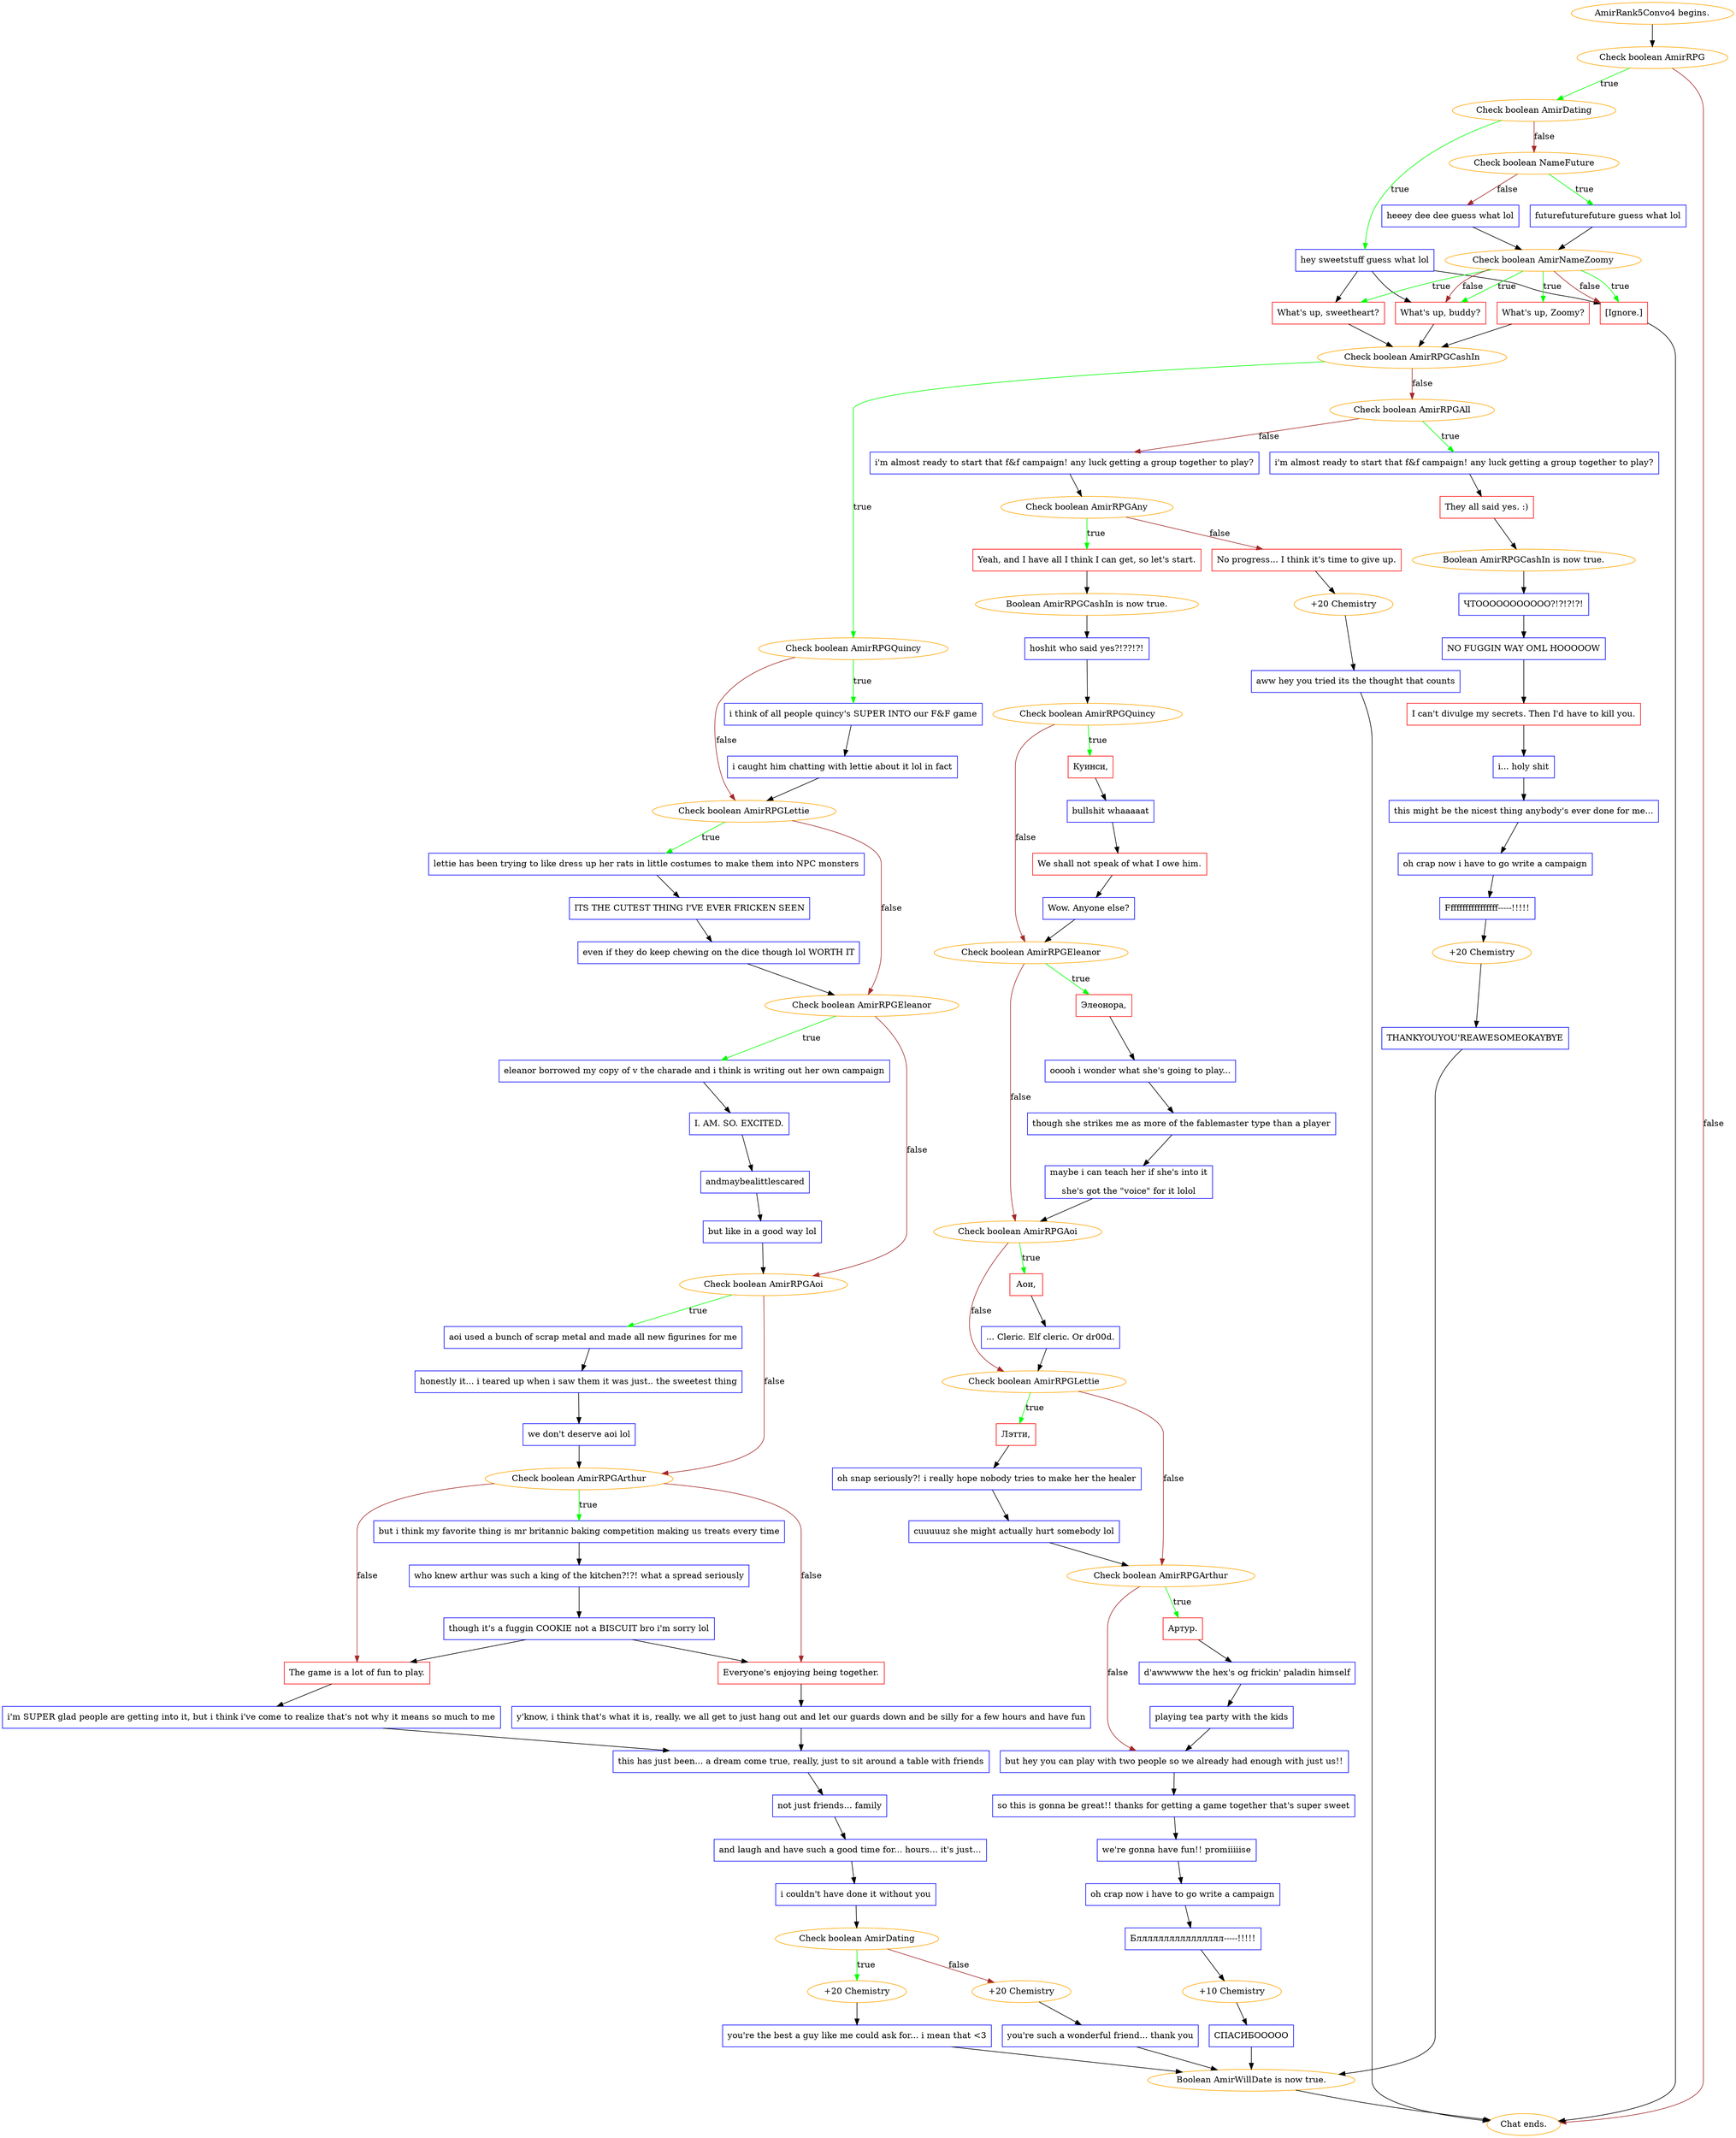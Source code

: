 digraph {
	"AmirRank5Convo4 begins." [color=orange];
		"AmirRank5Convo4 begins." -> j3858128195;
	j3858128195 [label="Check boolean AmirRPG",color=orange];
		j3858128195 -> j3476817092 [label=true,color=green];
		j3858128195 -> "Chat ends." [label=false,color=brown];
	j3476817092 [label="Check boolean AmirDating",color=orange];
		j3476817092 -> j30130430 [label=true,color=green];
		j3476817092 -> j2625634134 [label=false,color=brown];
	"Chat ends." [color=orange];
	j30130430 [label="hey sweetstuff guess what lol",shape=box,color=blue];
		j30130430 -> j2512437800;
		j30130430 -> j4074705070;
		j30130430 -> j5866127;
	j2625634134 [label="Check boolean NameFuture",color=orange];
		j2625634134 -> j3734415911 [label=true,color=green];
		j2625634134 -> j2818810763 [label=false,color=brown];
	j2512437800 [label="What's up, sweetheart?",shape=box,color=red];
		j2512437800 -> j2469310741;
	j4074705070 [label="What's up, buddy?",shape=box,color=red];
		j4074705070 -> j2469310741;
	j5866127 [label="[Ignore.]",shape=box,color=red];
		j5866127 -> "Chat ends.";
	j3734415911 [label="futurefuturefuture guess what lol",shape=box,color=blue];
		j3734415911 -> j851589662;
	j2818810763 [label="heeey dee dee guess what lol",shape=box,color=blue];
		j2818810763 -> j851589662;
	j2469310741 [label="Check boolean AmirRPGCashIn",color=orange];
		j2469310741 -> j829204582 [label=true,color=green];
		j2469310741 -> j2963346952 [label=false,color=brown];
	j851589662 [label="Check boolean AmirNameZoomy",color=orange];
		j851589662 -> j2512437800 [label=true,color=green];
		j851589662 -> j1022123329 [label=true,color=green];
		j851589662 -> j4074705070 [label=true,color=green];
		j851589662 -> j5866127 [label=true,color=green];
		j851589662 -> j4074705070 [label=false,color=brown];
		j851589662 -> j5866127 [label=false,color=brown];
	j829204582 [label="Check boolean AmirRPGQuincy",color=orange];
		j829204582 -> j3960514680 [label=true,color=green];
		j829204582 -> j349346713 [label=false,color=brown];
	j2963346952 [label="Check boolean AmirRPGAll",color=orange];
		j2963346952 -> j3586143181 [label=true,color=green];
		j2963346952 -> j2806626645 [label=false,color=brown];
	j1022123329 [label="What's up, Zoomy?",shape=box,color=red];
		j1022123329 -> j2469310741;
	j3960514680 [label="i think of all people quincy's SUPER INTO our F&F game",shape=box,color=blue];
		j3960514680 -> j4165915731;
	j349346713 [label="Check boolean AmirRPGLettie",color=orange];
		j349346713 -> j4056191053 [label=true,color=green];
		j349346713 -> j579735831 [label=false,color=brown];
	j3586143181 [label="i'm almost ready to start that f&f campaign! any luck getting a group together to play?",shape=box,color=blue];
		j3586143181 -> j550003436;
	j2806626645 [label="i'm almost ready to start that f&f campaign! any luck getting a group together to play?",shape=box,color=blue];
		j2806626645 -> j516058989;
	j4165915731 [label="i caught him chatting with lettie about it lol in fact",shape=box,color=blue];
		j4165915731 -> j349346713;
	j4056191053 [label="lettie has been trying to like dress up her rats in little costumes to make them into NPC monsters",shape=box,color=blue];
		j4056191053 -> j3285065722;
	j579735831 [label="Check boolean AmirRPGEleanor",color=orange];
		j579735831 -> j3515592181 [label=true,color=green];
		j579735831 -> j1044804211 [label=false,color=brown];
	j550003436 [label="They all said yes. :)",shape=box,color=red];
		j550003436 -> j2509080985;
	j516058989 [label="Check boolean AmirRPGAny",color=orange];
		j516058989 -> j3085964954 [label=true,color=green];
		j516058989 -> j2638847917 [label=false,color=brown];
	j3285065722 [label="ITS THE CUTEST THING I'VE EVER FRICKEN SEEN",shape=box,color=blue];
		j3285065722 -> j700925901;
	j3515592181 [label="eleanor borrowed my copy of v the charade and i think is writing out her own campaign",shape=box,color=blue];
		j3515592181 -> j3729012804;
	j1044804211 [label="Check boolean AmirRPGAoi",color=orange];
		j1044804211 -> j1570286529 [label=true,color=green];
		j1044804211 -> j400474391 [label=false,color=brown];
	j2509080985 [label="Boolean AmirRPGCashIn is now true.",color=orange];
		j2509080985 -> j2807571105;
	j3085964954 [label="Yeah, and I have all I think I can get, so let's start.",shape=box,color=red];
		j3085964954 -> j1316490480;
	j2638847917 [label="No progress... I think it's time to give up.",shape=box,color=red];
		j2638847917 -> j1196752724;
	j700925901 [label="even if they do keep chewing on the dice though lol WORTH IT",shape=box,color=blue];
		j700925901 -> j579735831;
	j3729012804 [label="I. AM. SO. EXCITED.",shape=box,color=blue];
		j3729012804 -> j2580083906;
	j1570286529 [label="aoi used a bunch of scrap metal and made all new figurines for me",shape=box,color=blue];
		j1570286529 -> j998252789;
	j400474391 [label="Check boolean AmirRPGArthur",color=orange];
		j400474391 -> j1027738367 [label=true,color=green];
		j400474391 -> j3876465232 [label=false,color=brown];
		j400474391 -> j3436191220 [label=false,color=brown];
	j2807571105 [label="ЧТООООООООООО?!?!?!?!",shape=box,color=blue];
		j2807571105 -> j3599164831;
	j1316490480 [label="Boolean AmirRPGCashIn is now true.",color=orange];
		j1316490480 -> j4184439568;
	j1196752724 [label="+20 Chemistry",color=orange];
		j1196752724 -> j1038287291;
	j2580083906 [label="andmaybealittlescared",shape=box,color=blue];
		j2580083906 -> j3703030158;
	j998252789 [label="honestly it... i teared up when i saw them it was just.. the sweetest thing",shape=box,color=blue];
		j998252789 -> j2244028267;
	j1027738367 [label="but i think my favorite thing is mr britannic baking competition making us treats every time",shape=box,color=blue];
		j1027738367 -> j2872379395;
	j3876465232 [label="The game is a lot of fun to play.",shape=box,color=red];
		j3876465232 -> j1296602765;
	j3436191220 [label="Everyone's enjoying being together.",shape=box,color=red];
		j3436191220 -> j1663208236;
	j3599164831 [label="NO FUGGIN WAY OML HOOOOOW",shape=box,color=blue];
		j3599164831 -> j3850195737;
	j4184439568 [label="hoshit who said yes?!??!?!",shape=box,color=blue];
		j4184439568 -> j1247058907;
	j1038287291 [label="aww hey you tried its the thought that counts",shape=box,color=blue];
		j1038287291 -> "Chat ends.";
	j3703030158 [label="but like in a good way lol",shape=box,color=blue];
		j3703030158 -> j1044804211;
	j2244028267 [label="we don't deserve aoi lol",shape=box,color=blue];
		j2244028267 -> j400474391;
	j2872379395 [label="who knew arthur was such a king of the kitchen?!?! what a spread seriously",shape=box,color=blue];
		j2872379395 -> j435695993;
	j1296602765 [label="i'm SUPER glad people are getting into it, but i think i've come to realize that's not why it means so much to me",shape=box,color=blue];
		j1296602765 -> j172165818;
	j1663208236 [label="y'know, i think that's what it is, really. we all get to just hang out and let our guards down and be silly for a few hours and have fun",shape=box,color=blue];
		j1663208236 -> j172165818;
	j3850195737 [label="I can't divulge my secrets. Then I'd have to kill you.",shape=box,color=red];
		j3850195737 -> j75526235;
	j1247058907 [label="Check boolean AmirRPGQuincy",color=orange];
		j1247058907 -> j588563572 [label=true,color=green];
		j1247058907 -> j747612989 [label=false,color=brown];
	j435695993 [label="though it's a fuggin COOKIE not a BISCUIT bro i'm sorry lol",shape=box,color=blue];
		j435695993 -> j3876465232;
		j435695993 -> j3436191220;
	j172165818 [label="this has just been... a dream come true, really, just to sit around a table with friends",shape=box,color=blue];
		j172165818 -> j3567785298;
	j75526235 [label="i... holy shit",shape=box,color=blue];
		j75526235 -> j3430595568;
	j588563572 [label="Куинси,",shape=box,color=red];
		j588563572 -> j3466423873;
	j747612989 [label="Check boolean AmirRPGEleanor",color=orange];
		j747612989 -> j2358249853 [label=true,color=green];
		j747612989 -> j4013696291 [label=false,color=brown];
	j3567785298 [label="not just friends... family",shape=box,color=blue];
		j3567785298 -> j1420831177;
	j3430595568 [label="this might be the nicest thing anybody's ever done for me...",shape=box,color=blue];
		j3430595568 -> j2496942773;
	j3466423873 [label="bullshit whaaaaat",shape=box,color=blue];
		j3466423873 -> j1675480959;
	j2358249853 [label="Элеонора,",shape=box,color=red];
		j2358249853 -> j3747967694;
	j4013696291 [label="Check boolean AmirRPGAoi",color=orange];
		j4013696291 -> j331662541 [label=true,color=green];
		j4013696291 -> j116997806 [label=false,color=brown];
	j1420831177 [label="and laugh and have such a good time for... hours... it's just...",shape=box,color=blue];
		j1420831177 -> j236036975;
	j2496942773 [label="oh crap now i have to go write a campaign",shape=box,color=blue];
		j2496942773 -> j607837180;
	j1675480959 [label="We shall not speak of what I owe him.",shape=box,color=red];
		j1675480959 -> j3711508353;
	j3747967694 [label="ooooh i wonder what she's going to play...",shape=box,color=blue];
		j3747967694 -> j297244769;
	j331662541 [label="Аои,",shape=box,color=red];
		j331662541 -> j2651204066;
	j116997806 [label="Check boolean AmirRPGLettie",color=orange];
		j116997806 -> j2982480311 [label=true,color=green];
		j116997806 -> j994198793 [label=false,color=brown];
	j236036975 [label="i couldn't have done it without you",shape=box,color=blue];
		j236036975 -> j3015855926;
	j607837180 [label="Fffffffffffffffff-----!!!!!",shape=box,color=blue];
		j607837180 -> j4007441101;
	j3711508353 [label="Wow. Anyone else?",shape=box,color=blue];
		j3711508353 -> j747612989;
	j297244769 [label="though she strikes me as more of the fablemaster type than a player",shape=box,color=blue];
		j297244769 -> j1579392944;
	j2651204066 [label="... Cleric. Elf cleric. Or dr00d.",shape=box,color=blue];
		j2651204066 -> j116997806;
	j2982480311 [label="Лэтти,",shape=box,color=red];
		j2982480311 -> j1179693625;
	j994198793 [label="Check boolean AmirRPGArthur",color=orange];
		j994198793 -> j1118698095 [label=true,color=green];
		j994198793 -> j2106122678 [label=false,color=brown];
	j3015855926 [label="Check boolean AmirDating",color=orange];
		j3015855926 -> j493259669 [label=true,color=green];
		j3015855926 -> j1005436543 [label=false,color=brown];
	j4007441101 [label="+20 Chemistry",color=orange];
		j4007441101 -> j3095407072;
	j1579392944 [label="maybe i can teach her if she's into it
she's got the \"voice\" for it lolol",shape=box,color=blue];
		j1579392944 -> j4013696291;
	j1179693625 [label="oh snap seriously?! i really hope nobody tries to make her the healer",shape=box,color=blue];
		j1179693625 -> j1385202290;
	j1118698095 [label="Артур.",shape=box,color=red];
		j1118698095 -> j2737826924;
	j2106122678 [label="but hey you can play with two people so we already had enough with just us!!",shape=box,color=blue];
		j2106122678 -> j912117016;
	j493259669 [label="+20 Chemistry",color=orange];
		j493259669 -> j1519457233;
	j1005436543 [label="+20 Chemistry",color=orange];
		j1005436543 -> j2396389011;
	j3095407072 [label="THANKYOUYOU'REAWESOMEOKAYBYE",shape=box,color=blue];
		j3095407072 -> j661208215;
	j1385202290 [label="cuuuuuz she might actually hurt somebody lol",shape=box,color=blue];
		j1385202290 -> j994198793;
	j2737826924 [label="d'awwwww the hex's og frickin' paladin himself",shape=box,color=blue];
		j2737826924 -> j645379633;
	j912117016 [label="so this is gonna be great!! thanks for getting a game together that's super sweet",shape=box,color=blue];
		j912117016 -> j2441251305;
	j1519457233 [label="you're the best a guy like me could ask for... i mean that <3",shape=box,color=blue];
		j1519457233 -> j661208215;
	j2396389011 [label="you're such a wonderful friend... thank you",shape=box,color=blue];
		j2396389011 -> j661208215;
	j661208215 [label="Boolean AmirWillDate is now true.",color=orange];
		j661208215 -> "Chat ends.";
	j645379633 [label="playing tea party with the kids",shape=box,color=blue];
		j645379633 -> j2106122678;
	j2441251305 [label="we're gonna have fun!! promiiiiise",shape=box,color=blue];
		j2441251305 -> j107714568;
	j107714568 [label="oh crap now i have to go write a campaign",shape=box,color=blue];
		j107714568 -> j1504079264;
	j1504079264 [label="Блллллллллллллллл-----!!!!!",shape=box,color=blue];
		j1504079264 -> j3023355804;
	j3023355804 [label="+10 Chemistry",color=orange];
		j3023355804 -> j2396604342;
	j2396604342 [label="СПАСИБООООО",shape=box,color=blue];
		j2396604342 -> j661208215;
}